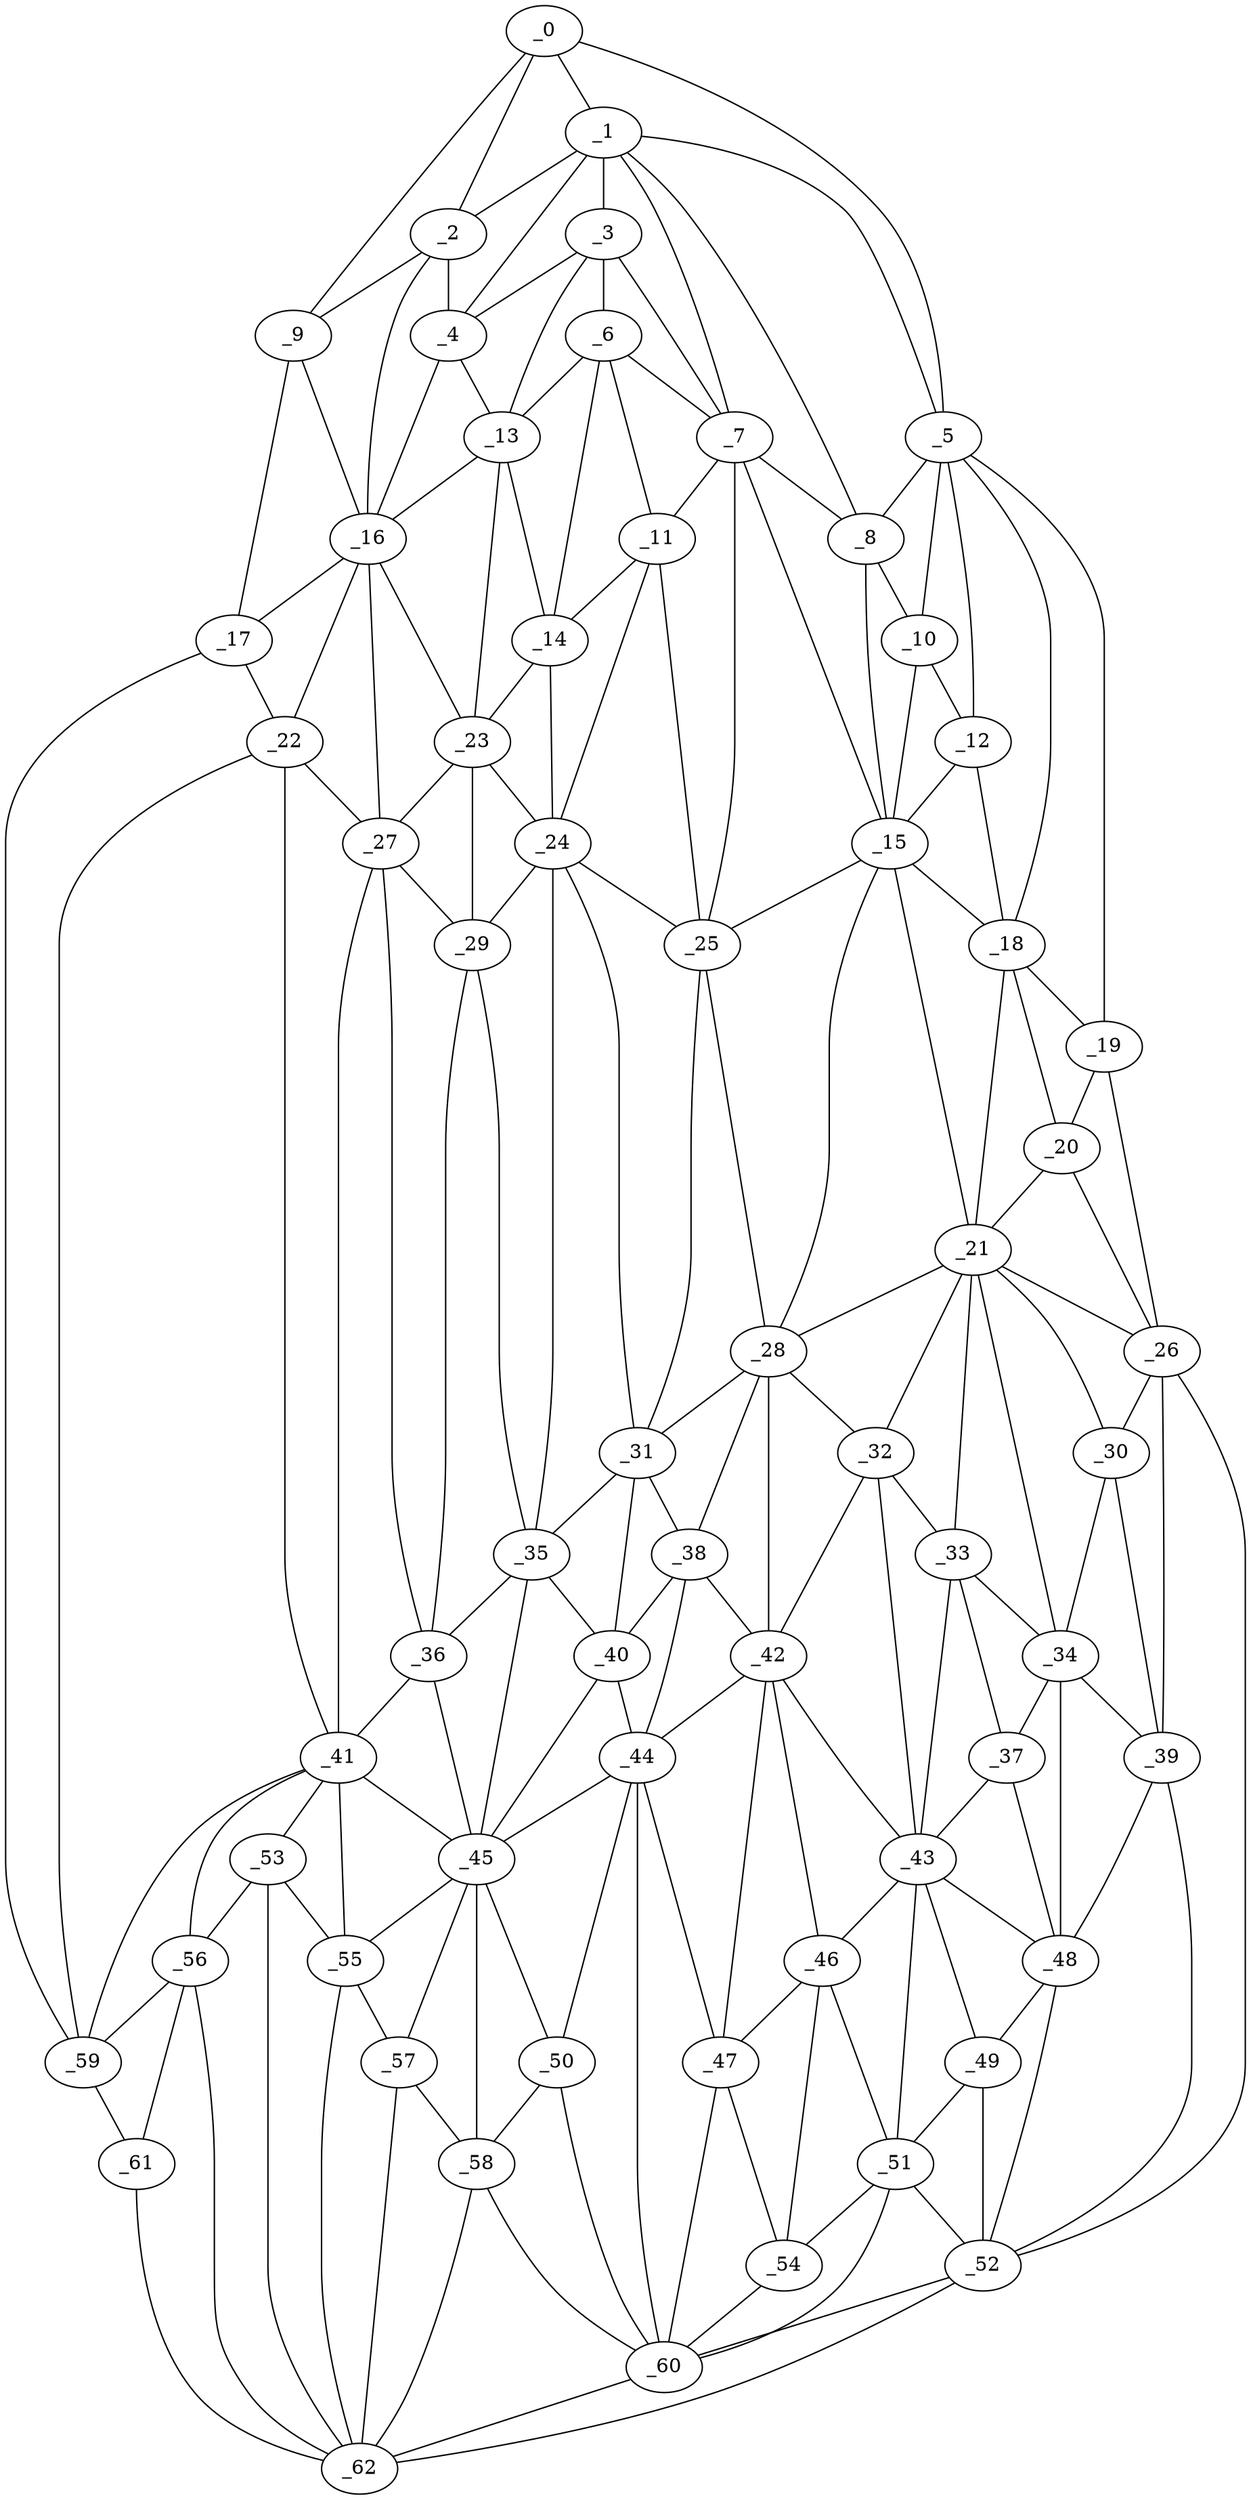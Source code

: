 graph "obj81__315.gxl" {
	_0	 [x=10,
		y=15];
	_1	 [x=21,
		y=43];
	_0 -- _1	 [valence=2];
	_2	 [x=23,
		y=34];
	_0 -- _2	 [valence=1];
	_5	 [x=28,
		y=121];
	_0 -- _5	 [valence=1];
	_9	 [x=33,
		y=3];
	_0 -- _9	 [valence=1];
	_1 -- _2	 [valence=2];
	_3	 [x=24,
		y=49];
	_1 -- _3	 [valence=1];
	_4	 [x=27,
		y=38];
	_1 -- _4	 [valence=2];
	_1 -- _5	 [valence=1];
	_7	 [x=32,
		y=84];
	_1 -- _7	 [valence=2];
	_8	 [x=32,
		y=89];
	_1 -- _8	 [valence=1];
	_2 -- _4	 [valence=1];
	_2 -- _9	 [valence=1];
	_16	 [x=44,
		y=35];
	_2 -- _16	 [valence=2];
	_3 -- _4	 [valence=2];
	_6	 [x=32,
		y=58];
	_3 -- _6	 [valence=2];
	_3 -- _7	 [valence=2];
	_13	 [x=40,
		y=45];
	_3 -- _13	 [valence=2];
	_4 -- _13	 [valence=2];
	_4 -- _16	 [valence=2];
	_5 -- _8	 [valence=2];
	_10	 [x=34,
		y=97];
	_5 -- _10	 [valence=2];
	_12	 [x=38,
		y=108];
	_5 -- _12	 [valence=2];
	_18	 [x=50,
		y=112];
	_5 -- _18	 [valence=1];
	_19	 [x=54,
		y=124];
	_5 -- _19	 [valence=1];
	_6 -- _7	 [valence=2];
	_11	 [x=38,
		y=68];
	_6 -- _11	 [valence=1];
	_6 -- _13	 [valence=2];
	_14	 [x=42,
		y=54];
	_6 -- _14	 [valence=2];
	_7 -- _8	 [valence=2];
	_7 -- _11	 [valence=2];
	_15	 [x=42,
		y=100];
	_7 -- _15	 [valence=1];
	_25	 [x=64,
		y=70];
	_7 -- _25	 [valence=2];
	_8 -- _10	 [valence=2];
	_8 -- _15	 [valence=2];
	_9 -- _16	 [valence=1];
	_17	 [x=49,
		y=2];
	_9 -- _17	 [valence=1];
	_10 -- _12	 [valence=2];
	_10 -- _15	 [valence=2];
	_11 -- _14	 [valence=2];
	_24	 [x=62,
		y=62];
	_11 -- _24	 [valence=2];
	_11 -- _25	 [valence=2];
	_12 -- _15	 [valence=2];
	_12 -- _18	 [valence=2];
	_13 -- _14	 [valence=1];
	_13 -- _16	 [valence=2];
	_23	 [x=60,
		y=55];
	_13 -- _23	 [valence=1];
	_14 -- _23	 [valence=2];
	_14 -- _24	 [valence=2];
	_15 -- _18	 [valence=1];
	_21	 [x=56,
		y=104];
	_15 -- _21	 [valence=2];
	_15 -- _25	 [valence=2];
	_28	 [x=70,
		y=80];
	_15 -- _28	 [valence=2];
	_16 -- _17	 [valence=2];
	_22	 [x=57,
		y=5];
	_16 -- _22	 [valence=2];
	_16 -- _23	 [valence=1];
	_27	 [x=65,
		y=37];
	_16 -- _27	 [valence=2];
	_17 -- _22	 [valence=2];
	_59	 [x=107,
		y=12];
	_17 -- _59	 [valence=1];
	_18 -- _19	 [valence=1];
	_20	 [x=55,
		y=119];
	_18 -- _20	 [valence=1];
	_18 -- _21	 [valence=2];
	_19 -- _20	 [valence=2];
	_26	 [x=64,
		y=122];
	_19 -- _26	 [valence=1];
	_20 -- _21	 [valence=1];
	_20 -- _26	 [valence=2];
	_21 -- _26	 [valence=2];
	_21 -- _28	 [valence=2];
	_30	 [x=71,
		y=118];
	_21 -- _30	 [valence=2];
	_32	 [x=73,
		y=89];
	_21 -- _32	 [valence=1];
	_33	 [x=74,
		y=97];
	_21 -- _33	 [valence=2];
	_34	 [x=74,
		y=107];
	_21 -- _34	 [valence=1];
	_22 -- _27	 [valence=1];
	_41	 [x=82,
		y=35];
	_22 -- _41	 [valence=2];
	_22 -- _59	 [valence=2];
	_23 -- _24	 [valence=1];
	_23 -- _27	 [valence=2];
	_29	 [x=71,
		y=50];
	_23 -- _29	 [valence=1];
	_24 -- _25	 [valence=1];
	_24 -- _29	 [valence=2];
	_31	 [x=73,
		y=65];
	_24 -- _31	 [valence=2];
	_35	 [x=75,
		y=55];
	_24 -- _35	 [valence=1];
	_25 -- _28	 [valence=1];
	_25 -- _31	 [valence=2];
	_26 -- _30	 [valence=2];
	_39	 [x=80,
		y=118];
	_26 -- _39	 [valence=2];
	_52	 [x=100,
		y=114];
	_26 -- _52	 [valence=1];
	_27 -- _29	 [valence=2];
	_36	 [x=78,
		y=45];
	_27 -- _36	 [valence=1];
	_27 -- _41	 [valence=2];
	_28 -- _31	 [valence=2];
	_28 -- _32	 [valence=1];
	_38	 [x=79,
		y=77];
	_28 -- _38	 [valence=1];
	_42	 [x=82,
		y=80];
	_28 -- _42	 [valence=2];
	_29 -- _35	 [valence=2];
	_29 -- _36	 [valence=2];
	_30 -- _34	 [valence=2];
	_30 -- _39	 [valence=2];
	_31 -- _35	 [valence=2];
	_31 -- _38	 [valence=2];
	_40	 [x=81,
		y=64];
	_31 -- _40	 [valence=2];
	_32 -- _33	 [valence=2];
	_32 -- _42	 [valence=2];
	_43	 [x=87,
		y=97];
	_32 -- _43	 [valence=1];
	_33 -- _34	 [valence=1];
	_37	 [x=78,
		y=100];
	_33 -- _37	 [valence=2];
	_33 -- _43	 [valence=2];
	_34 -- _37	 [valence=2];
	_34 -- _39	 [valence=1];
	_48	 [x=95,
		y=110];
	_34 -- _48	 [valence=1];
	_35 -- _36	 [valence=2];
	_35 -- _40	 [valence=1];
	_45	 [x=90,
		y=48];
	_35 -- _45	 [valence=2];
	_36 -- _41	 [valence=2];
	_36 -- _45	 [valence=2];
	_37 -- _43	 [valence=2];
	_37 -- _48	 [valence=2];
	_38 -- _40	 [valence=2];
	_38 -- _42	 [valence=2];
	_44	 [x=88,
		y=65];
	_38 -- _44	 [valence=2];
	_39 -- _48	 [valence=2];
	_39 -- _52	 [valence=2];
	_40 -- _44	 [valence=2];
	_40 -- _45	 [valence=2];
	_41 -- _45	 [valence=2];
	_53	 [x=101,
		y=30];
	_41 -- _53	 [valence=2];
	_55	 [x=102,
		y=37];
	_41 -- _55	 [valence=2];
	_56	 [x=106,
		y=21];
	_41 -- _56	 [valence=1];
	_41 -- _59	 [valence=1];
	_42 -- _43	 [valence=2];
	_42 -- _44	 [valence=1];
	_46	 [x=93,
		y=80];
	_42 -- _46	 [valence=2];
	_47	 [x=94,
		y=75];
	_42 -- _47	 [valence=2];
	_43 -- _46	 [valence=2];
	_43 -- _48	 [valence=1];
	_49	 [x=97,
		y=97];
	_43 -- _49	 [valence=2];
	_51	 [x=100,
		y=85];
	_43 -- _51	 [valence=2];
	_44 -- _45	 [valence=1];
	_44 -- _47	 [valence=1];
	_50	 [x=98,
		y=55];
	_44 -- _50	 [valence=2];
	_60	 [x=107,
		y=63];
	_44 -- _60	 [valence=2];
	_45 -- _50	 [valence=2];
	_45 -- _55	 [valence=1];
	_57	 [x=106,
		y=43];
	_45 -- _57	 [valence=2];
	_58	 [x=106,
		y=48];
	_45 -- _58	 [valence=1];
	_46 -- _47	 [valence=1];
	_46 -- _51	 [valence=2];
	_54	 [x=101,
		y=77];
	_46 -- _54	 [valence=2];
	_47 -- _54	 [valence=2];
	_47 -- _60	 [valence=1];
	_48 -- _49	 [valence=2];
	_48 -- _52	 [valence=2];
	_49 -- _51	 [valence=1];
	_49 -- _52	 [valence=1];
	_50 -- _58	 [valence=2];
	_50 -- _60	 [valence=2];
	_51 -- _52	 [valence=2];
	_51 -- _54	 [valence=2];
	_51 -- _60	 [valence=1];
	_52 -- _60	 [valence=1];
	_62	 [x=117,
		y=44];
	_52 -- _62	 [valence=1];
	_53 -- _55	 [valence=2];
	_53 -- _56	 [valence=2];
	_53 -- _62	 [valence=2];
	_54 -- _60	 [valence=2];
	_55 -- _57	 [valence=2];
	_55 -- _62	 [valence=2];
	_56 -- _59	 [valence=2];
	_61	 [x=115,
		y=17];
	_56 -- _61	 [valence=2];
	_56 -- _62	 [valence=2];
	_57 -- _58	 [valence=2];
	_57 -- _62	 [valence=2];
	_58 -- _60	 [valence=2];
	_58 -- _62	 [valence=2];
	_59 -- _61	 [valence=1];
	_60 -- _62	 [valence=1];
	_61 -- _62	 [valence=1];
}
